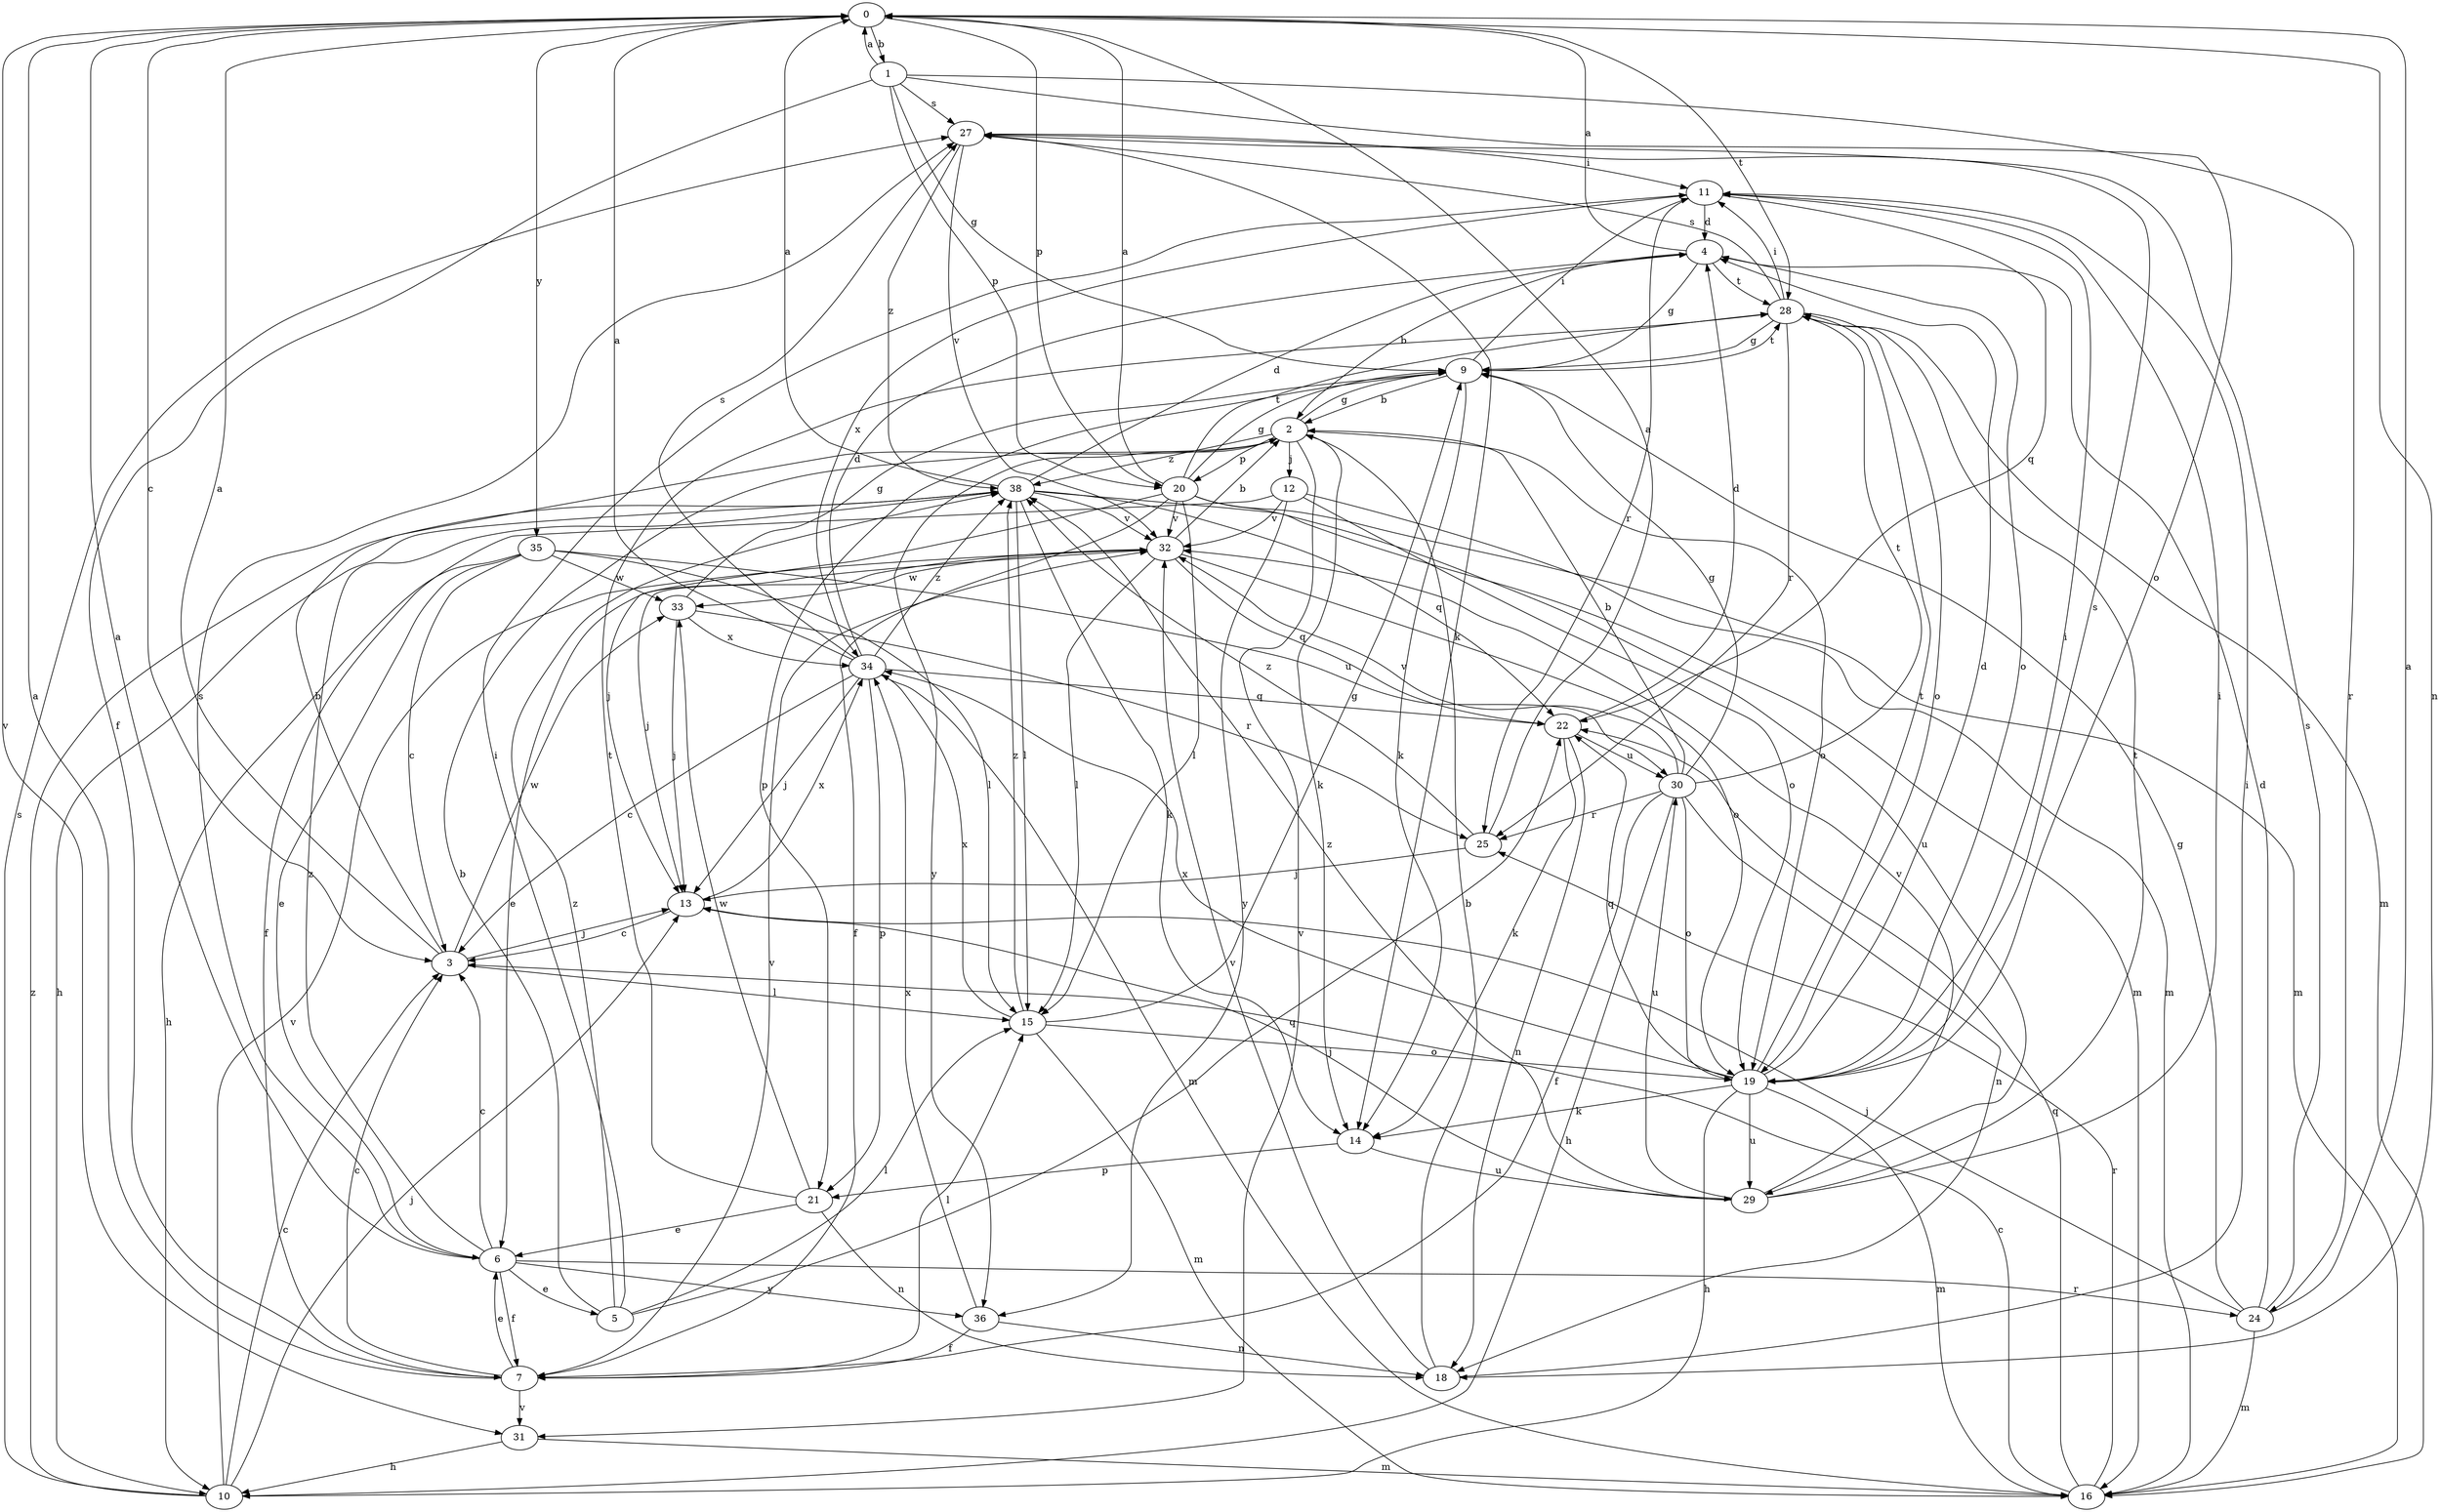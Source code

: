 strict digraph  {
0;
1;
2;
3;
4;
5;
6;
7;
9;
10;
11;
12;
13;
14;
15;
16;
18;
19;
20;
21;
22;
24;
25;
27;
28;
29;
30;
31;
32;
33;
34;
35;
36;
38;
0 -> 1  [label=b];
0 -> 3  [label=c];
0 -> 18  [label=n];
0 -> 20  [label=p];
0 -> 28  [label=t];
0 -> 31  [label=v];
0 -> 35  [label=y];
1 -> 0  [label=a];
1 -> 7  [label=f];
1 -> 9  [label=g];
1 -> 19  [label=o];
1 -> 20  [label=p];
1 -> 24  [label=r];
1 -> 27  [label=s];
2 -> 9  [label=g];
2 -> 12  [label=j];
2 -> 14  [label=k];
2 -> 19  [label=o];
2 -> 20  [label=p];
2 -> 31  [label=v];
2 -> 36  [label=y];
2 -> 38  [label=z];
3 -> 0  [label=a];
3 -> 2  [label=b];
3 -> 13  [label=j];
3 -> 15  [label=l];
3 -> 33  [label=w];
4 -> 0  [label=a];
4 -> 2  [label=b];
4 -> 9  [label=g];
4 -> 19  [label=o];
4 -> 28  [label=t];
5 -> 2  [label=b];
5 -> 11  [label=i];
5 -> 15  [label=l];
5 -> 22  [label=q];
5 -> 38  [label=z];
6 -> 0  [label=a];
6 -> 3  [label=c];
6 -> 5  [label=e];
6 -> 7  [label=f];
6 -> 24  [label=r];
6 -> 27  [label=s];
6 -> 36  [label=y];
6 -> 38  [label=z];
7 -> 0  [label=a];
7 -> 3  [label=c];
7 -> 6  [label=e];
7 -> 15  [label=l];
7 -> 31  [label=v];
7 -> 32  [label=v];
9 -> 2  [label=b];
9 -> 11  [label=i];
9 -> 14  [label=k];
9 -> 21  [label=p];
9 -> 28  [label=t];
10 -> 3  [label=c];
10 -> 13  [label=j];
10 -> 27  [label=s];
10 -> 32  [label=v];
10 -> 38  [label=z];
11 -> 4  [label=d];
11 -> 22  [label=q];
11 -> 25  [label=r];
11 -> 34  [label=x];
12 -> 7  [label=f];
12 -> 16  [label=m];
12 -> 19  [label=o];
12 -> 32  [label=v];
12 -> 36  [label=y];
13 -> 3  [label=c];
13 -> 34  [label=x];
14 -> 21  [label=p];
14 -> 29  [label=u];
15 -> 9  [label=g];
15 -> 16  [label=m];
15 -> 19  [label=o];
15 -> 34  [label=x];
15 -> 38  [label=z];
16 -> 3  [label=c];
16 -> 22  [label=q];
16 -> 25  [label=r];
18 -> 2  [label=b];
18 -> 11  [label=i];
18 -> 32  [label=v];
19 -> 4  [label=d];
19 -> 10  [label=h];
19 -> 11  [label=i];
19 -> 14  [label=k];
19 -> 16  [label=m];
19 -> 22  [label=q];
19 -> 27  [label=s];
19 -> 28  [label=t];
19 -> 29  [label=u];
19 -> 34  [label=x];
20 -> 0  [label=a];
20 -> 7  [label=f];
20 -> 9  [label=g];
20 -> 13  [label=j];
20 -> 15  [label=l];
20 -> 16  [label=m];
20 -> 28  [label=t];
20 -> 29  [label=u];
20 -> 32  [label=v];
21 -> 6  [label=e];
21 -> 18  [label=n];
21 -> 28  [label=t];
21 -> 33  [label=w];
22 -> 4  [label=d];
22 -> 14  [label=k];
22 -> 18  [label=n];
22 -> 30  [label=u];
24 -> 0  [label=a];
24 -> 4  [label=d];
24 -> 9  [label=g];
24 -> 13  [label=j];
24 -> 16  [label=m];
24 -> 27  [label=s];
25 -> 0  [label=a];
25 -> 13  [label=j];
25 -> 38  [label=z];
27 -> 11  [label=i];
27 -> 14  [label=k];
27 -> 32  [label=v];
27 -> 38  [label=z];
28 -> 9  [label=g];
28 -> 11  [label=i];
28 -> 16  [label=m];
28 -> 19  [label=o];
28 -> 25  [label=r];
28 -> 27  [label=s];
29 -> 11  [label=i];
29 -> 13  [label=j];
29 -> 28  [label=t];
29 -> 30  [label=u];
29 -> 32  [label=v];
29 -> 38  [label=z];
30 -> 2  [label=b];
30 -> 7  [label=f];
30 -> 9  [label=g];
30 -> 10  [label=h];
30 -> 18  [label=n];
30 -> 19  [label=o];
30 -> 25  [label=r];
30 -> 28  [label=t];
30 -> 32  [label=v];
31 -> 10  [label=h];
31 -> 16  [label=m];
32 -> 2  [label=b];
32 -> 6  [label=e];
32 -> 13  [label=j];
32 -> 15  [label=l];
32 -> 19  [label=o];
32 -> 22  [label=q];
32 -> 33  [label=w];
33 -> 9  [label=g];
33 -> 13  [label=j];
33 -> 25  [label=r];
33 -> 34  [label=x];
34 -> 0  [label=a];
34 -> 3  [label=c];
34 -> 4  [label=d];
34 -> 13  [label=j];
34 -> 16  [label=m];
34 -> 21  [label=p];
34 -> 22  [label=q];
34 -> 27  [label=s];
34 -> 38  [label=z];
35 -> 3  [label=c];
35 -> 6  [label=e];
35 -> 10  [label=h];
35 -> 15  [label=l];
35 -> 30  [label=u];
35 -> 33  [label=w];
36 -> 7  [label=f];
36 -> 18  [label=n];
36 -> 34  [label=x];
38 -> 0  [label=a];
38 -> 4  [label=d];
38 -> 10  [label=h];
38 -> 14  [label=k];
38 -> 15  [label=l];
38 -> 16  [label=m];
38 -> 22  [label=q];
38 -> 32  [label=v];
}
